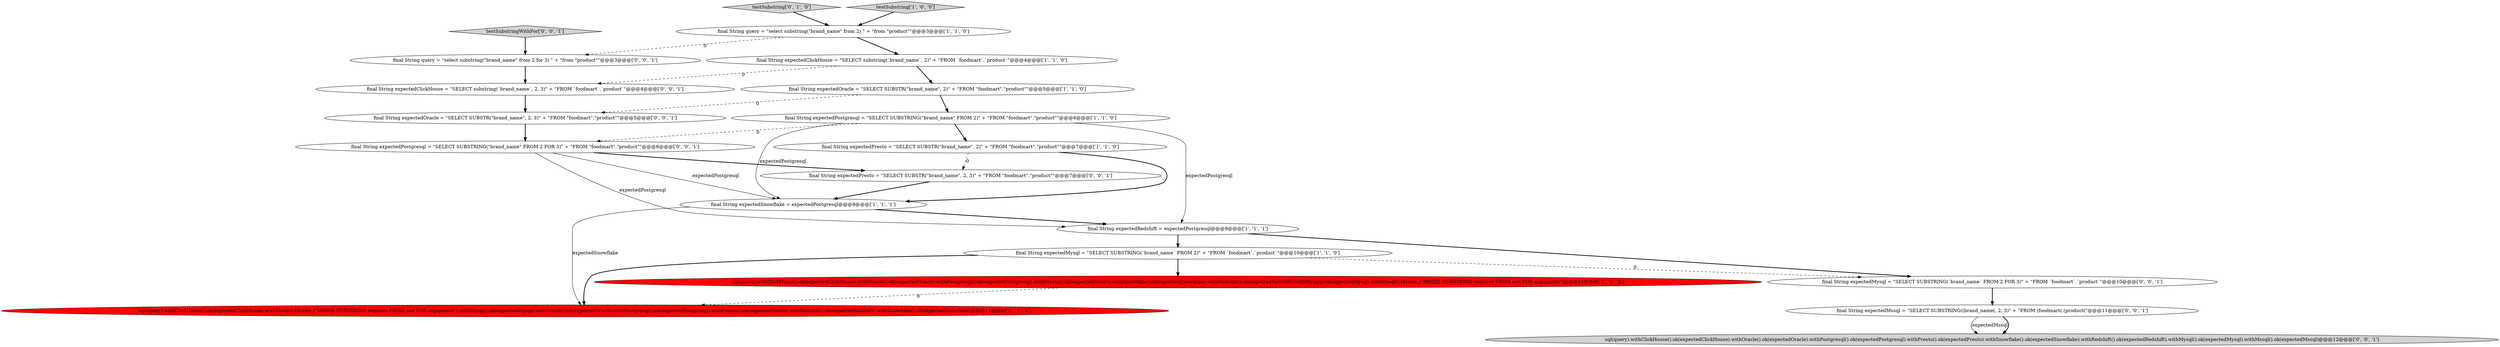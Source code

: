 digraph {
7 [style = filled, label = "final String expectedSnowflake = expectedPostgresql@@@8@@@['1', '1', '1']", fillcolor = white, shape = ellipse image = "AAA0AAABBB1BBB"];
14 [style = filled, label = "final String expectedPostgresql = \"SELECT SUBSTRING(\"brand_name\" FROM 2 FOR 3)\" + \"FROM \"foodmart\".\"product\"\"@@@6@@@['0', '0', '1']", fillcolor = white, shape = ellipse image = "AAA0AAABBB3BBB"];
11 [style = filled, label = "testSubstring['0', '1', '0']", fillcolor = lightgray, shape = diamond image = "AAA0AAABBB2BBB"];
20 [style = filled, label = "testSubstringWithFor['0', '0', '1']", fillcolor = lightgray, shape = diamond image = "AAA0AAABBB3BBB"];
12 [style = filled, label = "final String expectedPresto = \"SELECT SUBSTR(\"brand_name\", 2, 3)\" + \"FROM \"foodmart\".\"product\"\"@@@7@@@['0', '0', '1']", fillcolor = white, shape = ellipse image = "AAA0AAABBB3BBB"];
4 [style = filled, label = "final String expectedOracle = \"SELECT SUBSTR(\"brand_name\", 2)\" + \"FROM \"foodmart\".\"product\"\"@@@5@@@['1', '1', '0']", fillcolor = white, shape = ellipse image = "AAA0AAABBB1BBB"];
8 [style = filled, label = "final String expectedRedshift = expectedPostgresql@@@9@@@['1', '1', '1']", fillcolor = white, shape = ellipse image = "AAA0AAABBB1BBB"];
0 [style = filled, label = "final String query = \"select substring(\"brand_name\" from 2) \" + \"from \"product\"\"@@@3@@@['1', '1', '0']", fillcolor = white, shape = ellipse image = "AAA0AAABBB1BBB"];
10 [style = filled, label = "sql(query).withClickHouse().ok(expectedClickHouse).withMssql().throws_(\"MSSQL SUBSTRING requires FROM and FOR arguments\").withMysql().ok(expectedMysql).withOracle().ok(expectedOracle).withPostgresql().ok(expectedPostgresql).withPresto().ok(expectedPresto).withRedshift().ok(expectedRedshift).withSnowflake().ok(expectedSnowflake)@@@11@@@['0', '1', '0']", fillcolor = red, shape = ellipse image = "AAA1AAABBB2BBB"];
17 [style = filled, label = "final String expectedMssql = \"SELECT SUBSTRING((brand_name(, 2, 3)\" + \"FROM (foodmart(.(product(\"@@@11@@@['0', '0', '1']", fillcolor = white, shape = ellipse image = "AAA0AAABBB3BBB"];
2 [style = filled, label = "final String expectedPostgresql = \"SELECT SUBSTRING(\"brand_name\" FROM 2)\" + \"FROM \"foodmart\".\"product\"\"@@@6@@@['1', '1', '0']", fillcolor = white, shape = ellipse image = "AAA0AAABBB1BBB"];
1 [style = filled, label = "final String expectedMysql = \"SELECT SUBSTRING(`brand_name` FROM 2)\" + \"FROM `foodmart`.`product`\"@@@10@@@['1', '1', '0']", fillcolor = white, shape = ellipse image = "AAA0AAABBB1BBB"];
15 [style = filled, label = "sql(query).withClickHouse().ok(expectedClickHouse).withOracle().ok(expectedOracle).withPostgresql().ok(expectedPostgresql).withPresto().ok(expectedPresto).withSnowflake().ok(expectedSnowflake).withRedshift().ok(expectedRedshift).withMysql().ok(expectedMysql).withMssql().ok(expectedMssql)@@@12@@@['0', '0', '1']", fillcolor = lightgray, shape = ellipse image = "AAA0AAABBB3BBB"];
16 [style = filled, label = "final String expectedClickHouse = \"SELECT substring(`brand_name`, 2, 3)\" + \"FROM `foodmart`.`product`\"@@@4@@@['0', '0', '1']", fillcolor = white, shape = ellipse image = "AAA0AAABBB3BBB"];
9 [style = filled, label = "testSubstring['1', '0', '0']", fillcolor = lightgray, shape = diamond image = "AAA0AAABBB1BBB"];
19 [style = filled, label = "final String expectedOracle = \"SELECT SUBSTR(\"brand_name\", 2, 3)\" + \"FROM \"foodmart\".\"product\"\"@@@5@@@['0', '0', '1']", fillcolor = white, shape = ellipse image = "AAA0AAABBB3BBB"];
5 [style = filled, label = "final String expectedPresto = \"SELECT SUBSTR(\"brand_name\", 2)\" + \"FROM \"foodmart\".\"product\"\"@@@7@@@['1', '1', '0']", fillcolor = white, shape = ellipse image = "AAA0AAABBB1BBB"];
18 [style = filled, label = "final String expectedMysql = \"SELECT SUBSTRING(`brand_name` FROM 2 FOR 3)\" + \"FROM `foodmart`.`product`\"@@@10@@@['0', '0', '1']", fillcolor = white, shape = ellipse image = "AAA0AAABBB3BBB"];
6 [style = filled, label = "final String expectedClickHouse = \"SELECT substring(`brand_name`, 2)\" + \"FROM `foodmart`.`product`\"@@@4@@@['1', '1', '0']", fillcolor = white, shape = ellipse image = "AAA0AAABBB1BBB"];
13 [style = filled, label = "final String query = \"select substring(\"brand_name\" from 2 for 3) \" + \"from \"product\"\"@@@3@@@['0', '0', '1']", fillcolor = white, shape = ellipse image = "AAA0AAABBB3BBB"];
3 [style = filled, label = "sql(query).withClickHouse().ok(expectedClickHouse).withOracle().ok(expectedOracle).withPostgresql().ok(expectedPostgresql).withPresto().ok(expectedPresto).withSnowflake().ok(expectedSnowflake).withRedshift().ok(expectedRedshift).withMysql().ok(expectedMysql).withMssql().throws_(\"MSSQL SUBSTRING requires FROM and FOR arguments\")@@@11@@@['1', '0', '0']", fillcolor = red, shape = ellipse image = "AAA1AAABBB1BBB"];
5->12 [style = dashed, label="0"];
20->13 [style = bold, label=""];
17->15 [style = solid, label="expectedMssql"];
9->0 [style = bold, label=""];
0->6 [style = bold, label=""];
8->18 [style = bold, label=""];
1->3 [style = bold, label=""];
18->17 [style = bold, label=""];
2->7 [style = solid, label="expectedPostgresql"];
1->18 [style = dashed, label="0"];
4->2 [style = bold, label=""];
16->19 [style = bold, label=""];
7->8 [style = bold, label=""];
7->10 [style = solid, label="expectedSnowflake"];
13->16 [style = bold, label=""];
12->7 [style = bold, label=""];
14->8 [style = solid, label="expectedPostgresql"];
2->8 [style = solid, label="expectedPostgresql"];
8->1 [style = bold, label=""];
6->4 [style = bold, label=""];
11->0 [style = bold, label=""];
6->16 [style = dashed, label="0"];
19->14 [style = bold, label=""];
2->14 [style = dashed, label="0"];
14->7 [style = solid, label="expectedPostgresql"];
14->12 [style = bold, label=""];
0->13 [style = dashed, label="0"];
17->15 [style = bold, label=""];
5->7 [style = bold, label=""];
4->19 [style = dashed, label="0"];
3->10 [style = dashed, label="0"];
1->10 [style = bold, label=""];
2->5 [style = bold, label=""];
}
